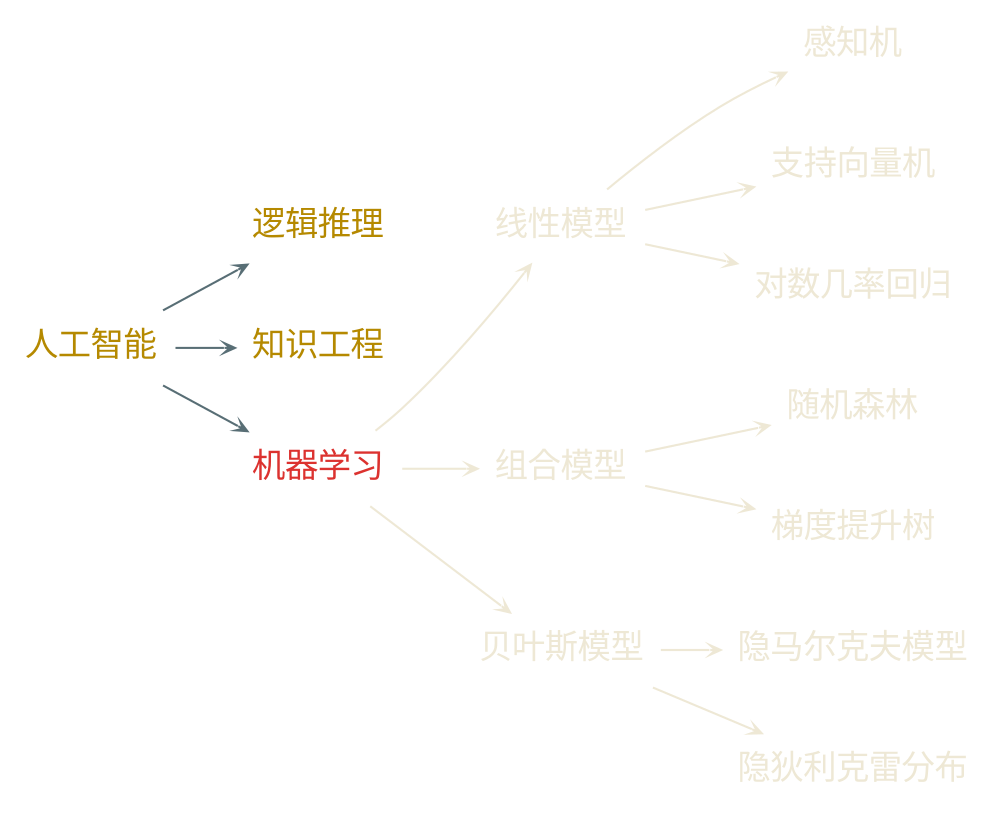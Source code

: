 digraph g {
    graph [nodesep=0.3, ranksep=0.4]
    rankdir=LR
    node [shape=plaintext fontname="EBG,LXGW" fontcolor="#b58900" fontsize=16]
    edge [arrowhead=vee fontname="EBG,LXGW" color="#586e75" fontcolor="#268bd2" fontsize=12 arrowsize=0.5]
    bgcolor="transparent"

    人工智能 -> {逻辑推理, 知识工程}

    node [fontcolor="#dc322f"]

    人工智能 -> 机器学习

    node [fontcolor="#eee8d5"]
    edge [color="#eee8d5" fontcolor="#eee8d5"]

    机器学习 -> {线性模型, 组合模型, 贝叶斯模型}

    线性模型 -> {感知机, 支持向量机, 对数几率回归}

    组合模型 -> {随机森林, 梯度提升树}

    贝叶斯模型 -> {隐马尔克夫模型, 隐狄利克雷分布}
}
